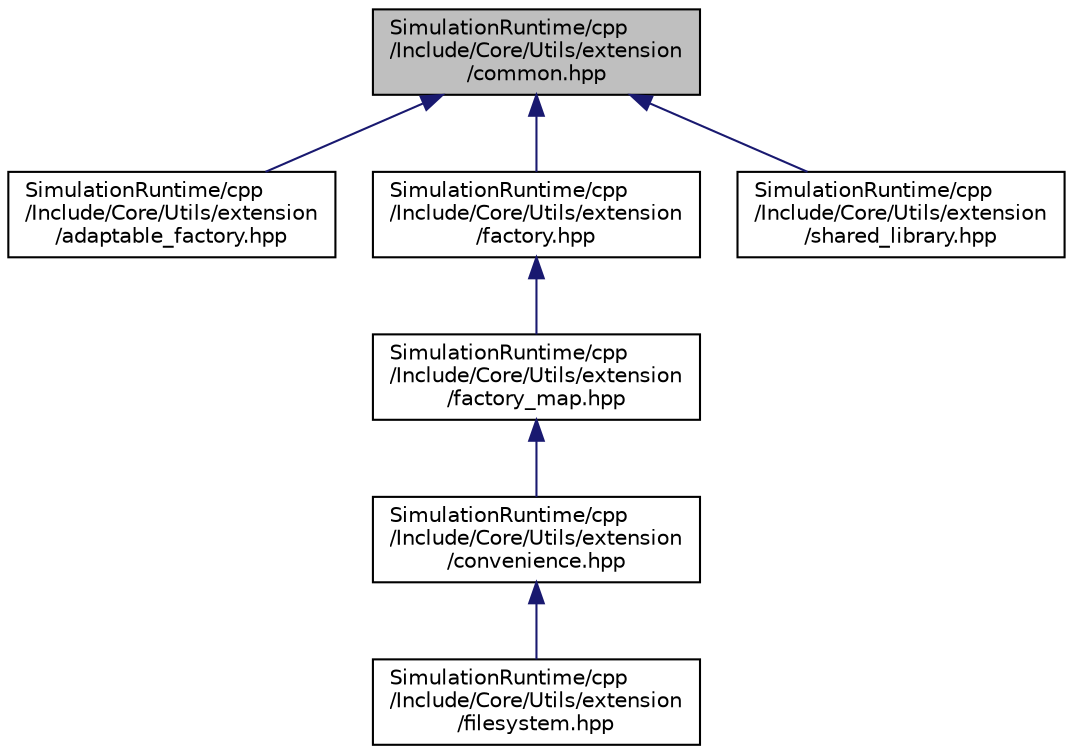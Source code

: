 digraph "SimulationRuntime/cpp/Include/Core/Utils/extension/common.hpp"
{
  edge [fontname="Helvetica",fontsize="10",labelfontname="Helvetica",labelfontsize="10"];
  node [fontname="Helvetica",fontsize="10",shape=record];
  Node7 [label="SimulationRuntime/cpp\l/Include/Core/Utils/extension\l/common.hpp",height=0.2,width=0.4,color="black", fillcolor="grey75", style="filled", fontcolor="black"];
  Node7 -> Node8 [dir="back",color="midnightblue",fontsize="10",style="solid",fontname="Helvetica"];
  Node8 [label="SimulationRuntime/cpp\l/Include/Core/Utils/extension\l/adaptable_factory.hpp",height=0.2,width=0.4,color="black", fillcolor="white", style="filled",URL="$dd/d81/adaptable__factory_8hpp.html"];
  Node7 -> Node9 [dir="back",color="midnightblue",fontsize="10",style="solid",fontname="Helvetica"];
  Node9 [label="SimulationRuntime/cpp\l/Include/Core/Utils/extension\l/factory.hpp",height=0.2,width=0.4,color="black", fillcolor="white", style="filled",URL="$dc/d2d/factory_8hpp.html"];
  Node9 -> Node10 [dir="back",color="midnightblue",fontsize="10",style="solid",fontname="Helvetica"];
  Node10 [label="SimulationRuntime/cpp\l/Include/Core/Utils/extension\l/factory_map.hpp",height=0.2,width=0.4,color="black", fillcolor="white", style="filled",URL="$df/d01/factory__map_8hpp.html"];
  Node10 -> Node11 [dir="back",color="midnightblue",fontsize="10",style="solid",fontname="Helvetica"];
  Node11 [label="SimulationRuntime/cpp\l/Include/Core/Utils/extension\l/convenience.hpp",height=0.2,width=0.4,color="black", fillcolor="white", style="filled",URL="$d1/dc5/convenience_8hpp.html"];
  Node11 -> Node12 [dir="back",color="midnightblue",fontsize="10",style="solid",fontname="Helvetica"];
  Node12 [label="SimulationRuntime/cpp\l/Include/Core/Utils/extension\l/filesystem.hpp",height=0.2,width=0.4,color="black", fillcolor="white", style="filled",URL="$d1/d85/filesystem_8hpp.html"];
  Node7 -> Node13 [dir="back",color="midnightblue",fontsize="10",style="solid",fontname="Helvetica"];
  Node13 [label="SimulationRuntime/cpp\l/Include/Core/Utils/extension\l/shared_library.hpp",height=0.2,width=0.4,color="black", fillcolor="white", style="filled",URL="$de/dd2/shared__library_8hpp.html"];
}
